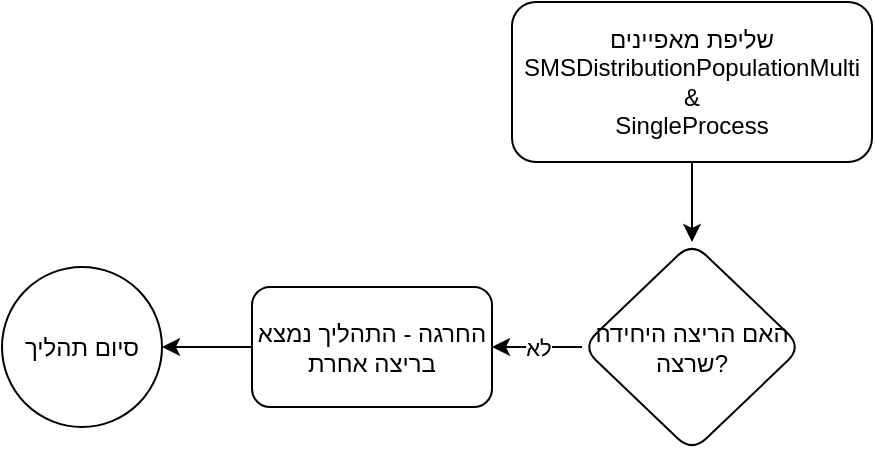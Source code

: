 <mxfile version="10.7.5" type="github"><diagram id="dpa6WO3m0XJFdGmilgg4" name="Page-1"><mxGraphModel dx="1394" dy="715" grid="1" gridSize="10" guides="1" tooltips="1" connect="1" arrows="1" fold="1" page="1" pageScale="1" pageWidth="850" pageHeight="1100" math="0" shadow="0"><root><mxCell id="0"/><mxCell id="1" parent="0"/><mxCell id="Fcd9iC4_ISc6o5NBvxgp-3" style="edgeStyle=orthogonalEdgeStyle;rounded=0;orthogonalLoop=1;jettySize=auto;html=1;exitX=0.5;exitY=1;exitDx=0;exitDy=0;entryX=0.5;entryY=0;entryDx=0;entryDy=0;" edge="1" parent="1" source="Fcd9iC4_ISc6o5NBvxgp-1" target="Fcd9iC4_ISc6o5NBvxgp-2"><mxGeometry relative="1" as="geometry"/></mxCell><UserObject label="שליפת מאפיינים&lt;br&gt;SMSDistributionPopulationMulti&lt;br&gt;&amp;amp;&lt;br&gt;SingleProcess&lt;br&gt;" tooltip="select &#10;    property_name,&#10;    property_value&#10;from  &#10; application_properties.dbo.properties&#10;where &#10;   process_name in('SingleProcess','SMSDistributionPopulationMulti','SMSDistributionListenerMulti','Ticket','TinyURL')&#10;order by process_name" id="Fcd9iC4_ISc6o5NBvxgp-1"><mxCell style="rounded=1;whiteSpace=wrap;html=1;" vertex="1" parent="1"><mxGeometry x="330" y="30" width="180" height="80" as="geometry"/></mxCell></UserObject><mxCell id="Fcd9iC4_ISc6o5NBvxgp-7" value="לא" style="edgeStyle=orthogonalEdgeStyle;rounded=0;orthogonalLoop=1;jettySize=auto;html=1;exitX=0;exitY=0.5;exitDx=0;exitDy=0;" edge="1" parent="1" source="Fcd9iC4_ISc6o5NBvxgp-2" target="Fcd9iC4_ISc6o5NBvxgp-6"><mxGeometry relative="1" as="geometry"/></mxCell><UserObject label="האם הריצה היחידה שרצה?" tooltip="isSingleProcess(singleProcessPropertiesHM,processId) == false" id="Fcd9iC4_ISc6o5NBvxgp-2"><mxCell style="rhombus;whiteSpace=wrap;html=1;rounded=1;" vertex="1" parent="1"><mxGeometry x="365" y="150" width="110" height="105" as="geometry"/></mxCell></UserObject><mxCell id="Fcd9iC4_ISc6o5NBvxgp-4" value="סיום תהליך" style="ellipse;whiteSpace=wrap;html=1;aspect=fixed;rounded=1;" vertex="1" parent="1"><mxGeometry x="75" y="162.5" width="80" height="80" as="geometry"/></mxCell><mxCell id="Fcd9iC4_ISc6o5NBvxgp-8" style="edgeStyle=orthogonalEdgeStyle;rounded=0;orthogonalLoop=1;jettySize=auto;html=1;entryX=1;entryY=0.5;entryDx=0;entryDy=0;" edge="1" parent="1" source="Fcd9iC4_ISc6o5NBvxgp-6" target="Fcd9iC4_ISc6o5NBvxgp-4"><mxGeometry relative="1" as="geometry"/></mxCell><UserObject label="החרגה - התהליך נמצא בריצה אחרת" tooltip="throw new Exception(&quot;The process SMSDistributionPopulationImpl Multi already running&quot;)" id="Fcd9iC4_ISc6o5NBvxgp-6"><mxCell style="rounded=1;whiteSpace=wrap;html=1;" vertex="1" parent="1"><mxGeometry x="200" y="172.5" width="120" height="60" as="geometry"/></mxCell></UserObject></root></mxGraphModel></diagram></mxfile>